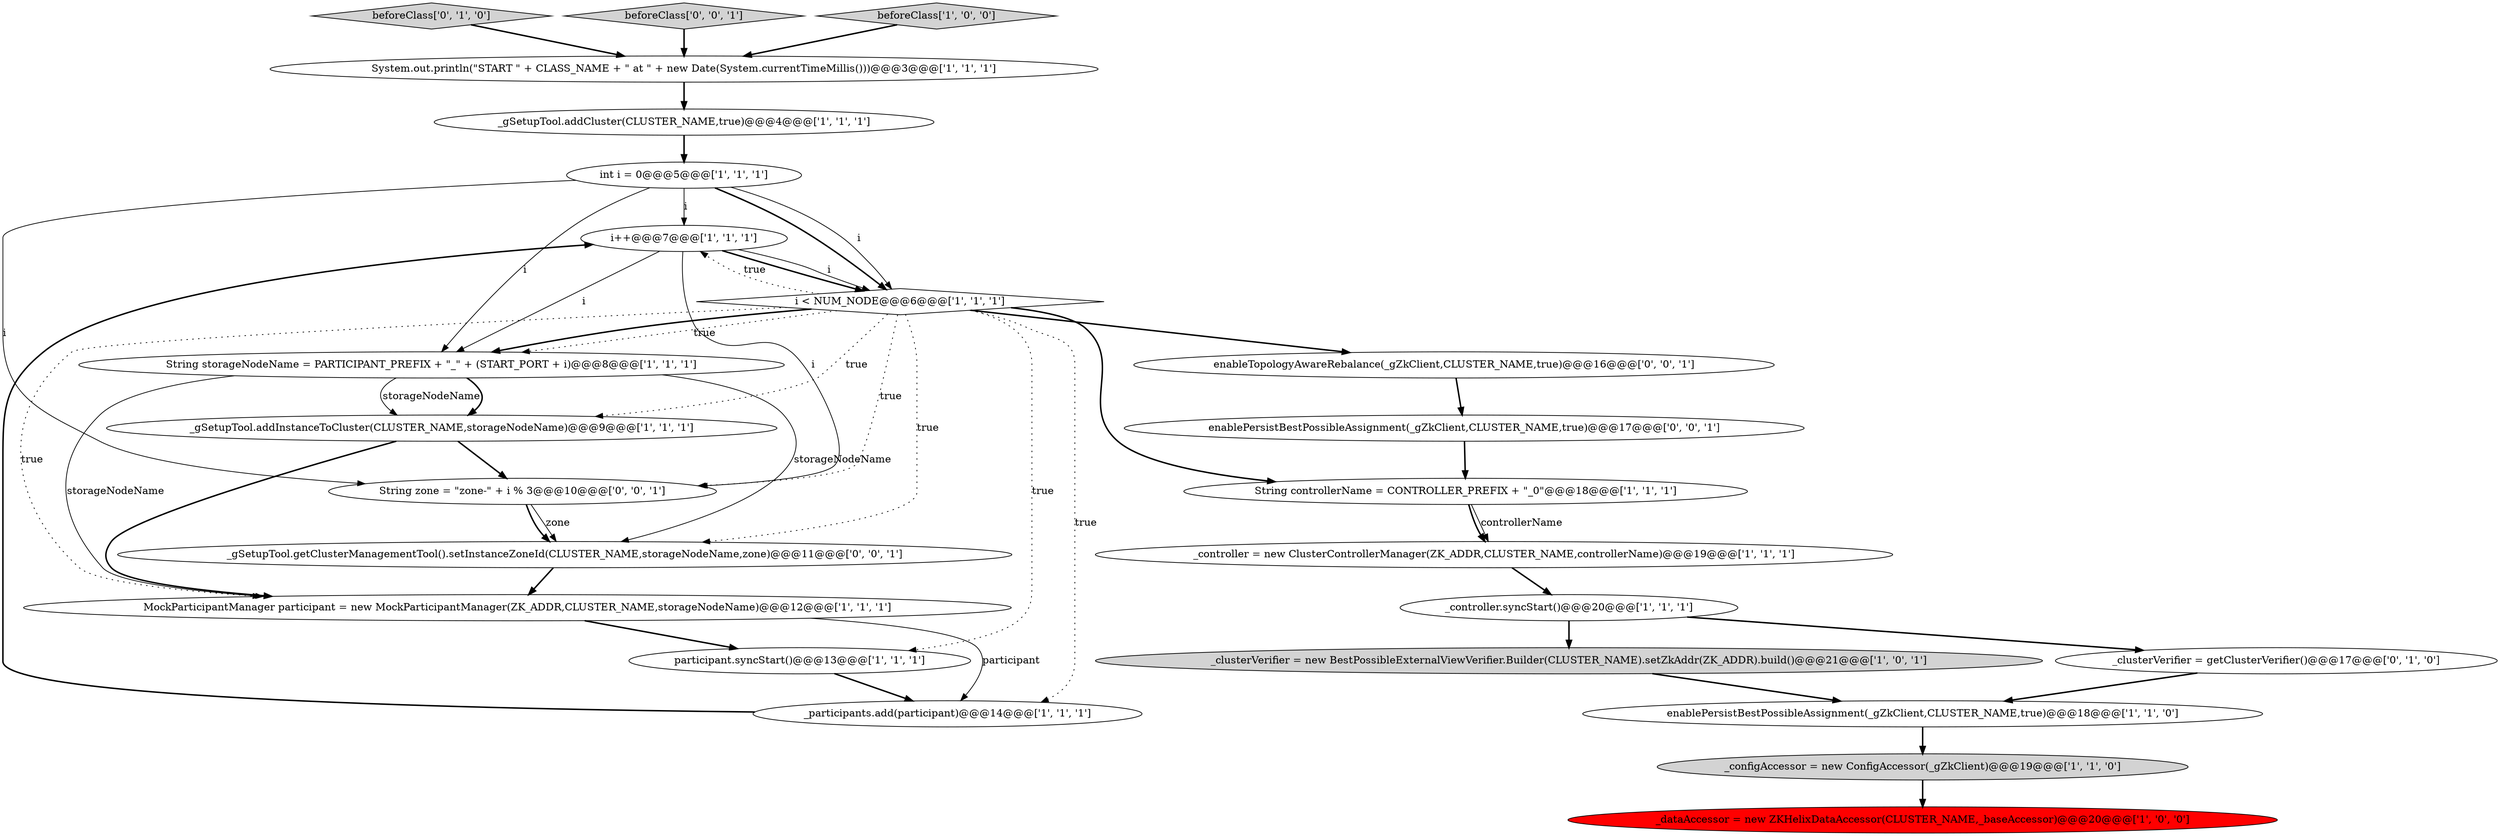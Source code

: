 digraph {
4 [style = filled, label = "i++@@@7@@@['1', '1', '1']", fillcolor = white, shape = ellipse image = "AAA0AAABBB1BBB"];
7 [style = filled, label = "MockParticipantManager participant = new MockParticipantManager(ZK_ADDR,CLUSTER_NAME,storageNodeName)@@@12@@@['1', '1', '1']", fillcolor = white, shape = ellipse image = "AAA0AAABBB1BBB"];
20 [style = filled, label = "enablePersistBestPossibleAssignment(_gZkClient,CLUSTER_NAME,true)@@@17@@@['0', '0', '1']", fillcolor = white, shape = ellipse image = "AAA0AAABBB3BBB"];
14 [style = filled, label = "String controllerName = CONTROLLER_PREFIX + \"_0\"@@@18@@@['1', '1', '1']", fillcolor = white, shape = ellipse image = "AAA0AAABBB1BBB"];
12 [style = filled, label = "String storageNodeName = PARTICIPANT_PREFIX + \"_\" + (START_PORT + i)@@@8@@@['1', '1', '1']", fillcolor = white, shape = ellipse image = "AAA0AAABBB1BBB"];
18 [style = filled, label = "beforeClass['0', '1', '0']", fillcolor = lightgray, shape = diamond image = "AAA0AAABBB2BBB"];
19 [style = filled, label = "_clusterVerifier = getClusterVerifier()@@@17@@@['0', '1', '0']", fillcolor = white, shape = ellipse image = "AAA0AAABBB2BBB"];
16 [style = filled, label = "_dataAccessor = new ZKHelixDataAccessor(CLUSTER_NAME,_baseAccessor)@@@20@@@['1', '0', '0']", fillcolor = red, shape = ellipse image = "AAA1AAABBB1BBB"];
0 [style = filled, label = "_gSetupTool.addCluster(CLUSTER_NAME,true)@@@4@@@['1', '1', '1']", fillcolor = white, shape = ellipse image = "AAA0AAABBB1BBB"];
15 [style = filled, label = "i < NUM_NODE@@@6@@@['1', '1', '1']", fillcolor = white, shape = diamond image = "AAA0AAABBB1BBB"];
13 [style = filled, label = "_controller = new ClusterControllerManager(ZK_ADDR,CLUSTER_NAME,controllerName)@@@19@@@['1', '1', '1']", fillcolor = white, shape = ellipse image = "AAA0AAABBB1BBB"];
3 [style = filled, label = "System.out.println(\"START \" + CLASS_NAME + \" at \" + new Date(System.currentTimeMillis()))@@@3@@@['1', '1', '1']", fillcolor = white, shape = ellipse image = "AAA0AAABBB1BBB"];
5 [style = filled, label = "enablePersistBestPossibleAssignment(_gZkClient,CLUSTER_NAME,true)@@@18@@@['1', '1', '0']", fillcolor = white, shape = ellipse image = "AAA0AAABBB1BBB"];
21 [style = filled, label = "enableTopologyAwareRebalance(_gZkClient,CLUSTER_NAME,true)@@@16@@@['0', '0', '1']", fillcolor = white, shape = ellipse image = "AAA0AAABBB3BBB"];
22 [style = filled, label = "beforeClass['0', '0', '1']", fillcolor = lightgray, shape = diamond image = "AAA0AAABBB3BBB"];
11 [style = filled, label = "_clusterVerifier = new BestPossibleExternalViewVerifier.Builder(CLUSTER_NAME).setZkAddr(ZK_ADDR).build()@@@21@@@['1', '0', '1']", fillcolor = lightgray, shape = ellipse image = "AAA0AAABBB1BBB"];
24 [style = filled, label = "String zone = \"zone-\" + i % 3@@@10@@@['0', '0', '1']", fillcolor = white, shape = ellipse image = "AAA0AAABBB3BBB"];
2 [style = filled, label = "_configAccessor = new ConfigAccessor(_gZkClient)@@@19@@@['1', '1', '0']", fillcolor = lightgray, shape = ellipse image = "AAA0AAABBB1BBB"];
17 [style = filled, label = "participant.syncStart()@@@13@@@['1', '1', '1']", fillcolor = white, shape = ellipse image = "AAA0AAABBB1BBB"];
8 [style = filled, label = "_controller.syncStart()@@@20@@@['1', '1', '1']", fillcolor = white, shape = ellipse image = "AAA0AAABBB1BBB"];
10 [style = filled, label = "int i = 0@@@5@@@['1', '1', '1']", fillcolor = white, shape = ellipse image = "AAA0AAABBB1BBB"];
23 [style = filled, label = "_gSetupTool.getClusterManagementTool().setInstanceZoneId(CLUSTER_NAME,storageNodeName,zone)@@@11@@@['0', '0', '1']", fillcolor = white, shape = ellipse image = "AAA0AAABBB3BBB"];
9 [style = filled, label = "beforeClass['1', '0', '0']", fillcolor = lightgray, shape = diamond image = "AAA0AAABBB1BBB"];
1 [style = filled, label = "_gSetupTool.addInstanceToCluster(CLUSTER_NAME,storageNodeName)@@@9@@@['1', '1', '1']", fillcolor = white, shape = ellipse image = "AAA0AAABBB1BBB"];
6 [style = filled, label = "_participants.add(participant)@@@14@@@['1', '1', '1']", fillcolor = white, shape = ellipse image = "AAA0AAABBB1BBB"];
4->12 [style = solid, label="i"];
18->3 [style = bold, label=""];
10->12 [style = solid, label="i"];
12->1 [style = solid, label="storageNodeName"];
7->17 [style = bold, label=""];
10->15 [style = bold, label=""];
15->14 [style = bold, label=""];
17->6 [style = bold, label=""];
15->21 [style = bold, label=""];
8->19 [style = bold, label=""];
15->24 [style = dotted, label="true"];
4->15 [style = bold, label=""];
20->14 [style = bold, label=""];
7->6 [style = solid, label="participant"];
10->4 [style = solid, label="i"];
15->7 [style = dotted, label="true"];
12->1 [style = bold, label=""];
1->7 [style = bold, label=""];
15->4 [style = dotted, label="true"];
3->0 [style = bold, label=""];
12->23 [style = solid, label="storageNodeName"];
12->7 [style = solid, label="storageNodeName"];
4->24 [style = solid, label="i"];
15->17 [style = dotted, label="true"];
22->3 [style = bold, label=""];
19->5 [style = bold, label=""];
24->23 [style = solid, label="zone"];
6->4 [style = bold, label=""];
11->5 [style = bold, label=""];
5->2 [style = bold, label=""];
0->10 [style = bold, label=""];
21->20 [style = bold, label=""];
10->24 [style = solid, label="i"];
10->15 [style = solid, label="i"];
1->24 [style = bold, label=""];
4->15 [style = solid, label="i"];
15->1 [style = dotted, label="true"];
15->6 [style = dotted, label="true"];
15->12 [style = dotted, label="true"];
9->3 [style = bold, label=""];
15->12 [style = bold, label=""];
23->7 [style = bold, label=""];
14->13 [style = bold, label=""];
15->23 [style = dotted, label="true"];
13->8 [style = bold, label=""];
8->11 [style = bold, label=""];
14->13 [style = solid, label="controllerName"];
24->23 [style = bold, label=""];
2->16 [style = bold, label=""];
}
